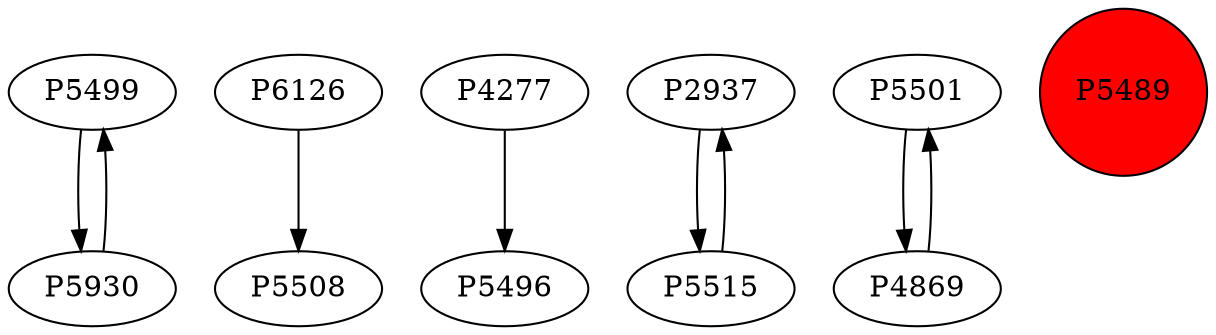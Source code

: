 digraph {
	P5499 -> P5930
	P6126 -> P5508
	P5930 -> P5499
	P4277 -> P5496
	P2937 -> P5515
	P5501 -> P4869
	P4869 -> P5501
	P5515 -> P2937
	P5489 [shape=circle]
	P5489 [style=filled]
	P5489 [fillcolor=red]
}